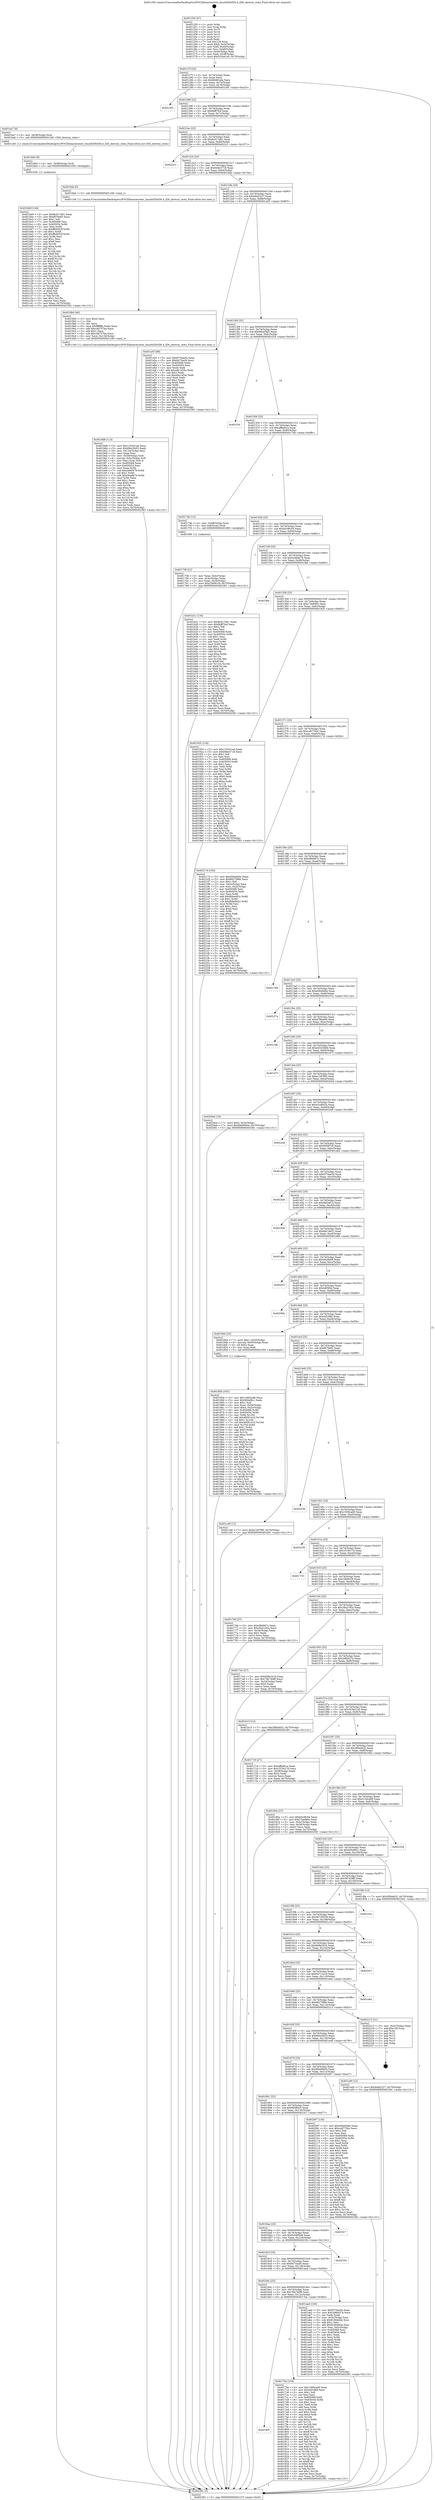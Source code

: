 digraph "0x401250" {
  label = "0x401250 (/mnt/c/Users/mathe/Desktop/tcc/POCII/binaries/extr_linuxfsf2fsf2fs.h_f2fs_destroy_stats_Final-ollvm.out::main(0))"
  labelloc = "t"
  node[shape=record]

  Entry [label="",width=0.3,height=0.3,shape=circle,fillcolor=black,style=filled]
  "0x40127f" [label="{
     0x40127f [23]\l
     | [instrs]\l
     &nbsp;&nbsp;0x40127f \<+3\>: mov -0x70(%rbp),%eax\l
     &nbsp;&nbsp;0x401282 \<+2\>: mov %eax,%ecx\l
     &nbsp;&nbsp;0x401284 \<+6\>: sub $0x86d81afa,%ecx\l
     &nbsp;&nbsp;0x40128a \<+3\>: mov %eax,-0x74(%rbp)\l
     &nbsp;&nbsp;0x40128d \<+3\>: mov %ecx,-0x78(%rbp)\l
     &nbsp;&nbsp;0x401290 \<+6\>: je 0000000000401c83 \<main+0xa33\>\l
  }"]
  "0x401c83" [label="{
     0x401c83\l
  }", style=dashed]
  "0x401296" [label="{
     0x401296 [22]\l
     | [instrs]\l
     &nbsp;&nbsp;0x401296 \<+5\>: jmp 000000000040129b \<main+0x4b\>\l
     &nbsp;&nbsp;0x40129b \<+3\>: mov -0x74(%rbp),%eax\l
     &nbsp;&nbsp;0x40129e \<+5\>: sub $0x8bff7fcd,%eax\l
     &nbsp;&nbsp;0x4012a3 \<+3\>: mov %eax,-0x7c(%rbp)\l
     &nbsp;&nbsp;0x4012a6 \<+6\>: je 0000000000401ba7 \<main+0x957\>\l
  }"]
  Exit [label="",width=0.3,height=0.3,shape=circle,fillcolor=black,style=filled,peripheries=2]
  "0x401ba7" [label="{
     0x401ba7 [9]\l
     | [instrs]\l
     &nbsp;&nbsp;0x401ba7 \<+4\>: mov -0x58(%rbp),%rdi\l
     &nbsp;&nbsp;0x401bab \<+5\>: call 0000000000401240 \<f2fs_destroy_stats\>\l
     | [calls]\l
     &nbsp;&nbsp;0x401240 \{1\} (/mnt/c/Users/mathe/Desktop/tcc/POCII/binaries/extr_linuxfsf2fsf2fs.h_f2fs_destroy_stats_Final-ollvm.out::f2fs_destroy_stats)\l
  }"]
  "0x4012ac" [label="{
     0x4012ac [22]\l
     | [instrs]\l
     &nbsp;&nbsp;0x4012ac \<+5\>: jmp 00000000004012b1 \<main+0x61\>\l
     &nbsp;&nbsp;0x4012b1 \<+3\>: mov -0x74(%rbp),%eax\l
     &nbsp;&nbsp;0x4012b4 \<+5\>: sub $0x8c617d61,%eax\l
     &nbsp;&nbsp;0x4012b9 \<+3\>: mov %eax,-0x80(%rbp)\l
     &nbsp;&nbsp;0x4012bc \<+6\>: je 00000000004022c1 \<main+0x1071\>\l
  }"]
  "0x401bb9" [label="{
     0x401bb9 [144]\l
     | [instrs]\l
     &nbsp;&nbsp;0x401bb9 \<+5\>: mov $0x8c617d61,%eax\l
     &nbsp;&nbsp;0x401bbe \<+5\>: mov $0xf879e85,%ecx\l
     &nbsp;&nbsp;0x401bc3 \<+2\>: mov $0x1,%dl\l
     &nbsp;&nbsp;0x401bc5 \<+7\>: mov 0x405068,%esi\l
     &nbsp;&nbsp;0x401bcc \<+8\>: mov 0x405054,%r8d\l
     &nbsp;&nbsp;0x401bd4 \<+3\>: mov %esi,%r9d\l
     &nbsp;&nbsp;0x401bd7 \<+7\>: sub $0xff64052f,%r9d\l
     &nbsp;&nbsp;0x401bde \<+4\>: sub $0x1,%r9d\l
     &nbsp;&nbsp;0x401be2 \<+7\>: add $0xff64052f,%r9d\l
     &nbsp;&nbsp;0x401be9 \<+4\>: imul %r9d,%esi\l
     &nbsp;&nbsp;0x401bed \<+3\>: and $0x1,%esi\l
     &nbsp;&nbsp;0x401bf0 \<+3\>: cmp $0x0,%esi\l
     &nbsp;&nbsp;0x401bf3 \<+4\>: sete %r10b\l
     &nbsp;&nbsp;0x401bf7 \<+4\>: cmp $0xa,%r8d\l
     &nbsp;&nbsp;0x401bfb \<+4\>: setl %r11b\l
     &nbsp;&nbsp;0x401bff \<+3\>: mov %r10b,%bl\l
     &nbsp;&nbsp;0x401c02 \<+3\>: xor $0xff,%bl\l
     &nbsp;&nbsp;0x401c05 \<+3\>: mov %r11b,%r14b\l
     &nbsp;&nbsp;0x401c08 \<+4\>: xor $0xff,%r14b\l
     &nbsp;&nbsp;0x401c0c \<+3\>: xor $0x0,%dl\l
     &nbsp;&nbsp;0x401c0f \<+3\>: mov %bl,%r15b\l
     &nbsp;&nbsp;0x401c12 \<+4\>: and $0x0,%r15b\l
     &nbsp;&nbsp;0x401c16 \<+3\>: and %dl,%r10b\l
     &nbsp;&nbsp;0x401c19 \<+3\>: mov %r14b,%r12b\l
     &nbsp;&nbsp;0x401c1c \<+4\>: and $0x0,%r12b\l
     &nbsp;&nbsp;0x401c20 \<+3\>: and %dl,%r11b\l
     &nbsp;&nbsp;0x401c23 \<+3\>: or %r10b,%r15b\l
     &nbsp;&nbsp;0x401c26 \<+3\>: or %r11b,%r12b\l
     &nbsp;&nbsp;0x401c29 \<+3\>: xor %r12b,%r15b\l
     &nbsp;&nbsp;0x401c2c \<+3\>: or %r14b,%bl\l
     &nbsp;&nbsp;0x401c2f \<+3\>: xor $0xff,%bl\l
     &nbsp;&nbsp;0x401c32 \<+3\>: or $0x0,%dl\l
     &nbsp;&nbsp;0x401c35 \<+2\>: and %dl,%bl\l
     &nbsp;&nbsp;0x401c37 \<+3\>: or %bl,%r15b\l
     &nbsp;&nbsp;0x401c3a \<+4\>: test $0x1,%r15b\l
     &nbsp;&nbsp;0x401c3e \<+3\>: cmovne %ecx,%eax\l
     &nbsp;&nbsp;0x401c41 \<+3\>: mov %eax,-0x70(%rbp)\l
     &nbsp;&nbsp;0x401c44 \<+5\>: jmp 0000000000402381 \<main+0x1131\>\l
  }"]
  "0x4022c1" [label="{
     0x4022c1\l
  }", style=dashed]
  "0x4012c2" [label="{
     0x4012c2 [25]\l
     | [instrs]\l
     &nbsp;&nbsp;0x4012c2 \<+5\>: jmp 00000000004012c7 \<main+0x77\>\l
     &nbsp;&nbsp;0x4012c7 \<+3\>: mov -0x74(%rbp),%eax\l
     &nbsp;&nbsp;0x4012ca \<+5\>: sub $0x946e3718,%eax\l
     &nbsp;&nbsp;0x4012cf \<+6\>: mov %eax,-0x84(%rbp)\l
     &nbsp;&nbsp;0x4012d5 \<+6\>: je 00000000004019ab \<main+0x75b\>\l
  }"]
  "0x401bb0" [label="{
     0x401bb0 [9]\l
     | [instrs]\l
     &nbsp;&nbsp;0x401bb0 \<+4\>: mov -0x58(%rbp),%rdi\l
     &nbsp;&nbsp;0x401bb4 \<+5\>: call 0000000000401030 \<free@plt\>\l
     | [calls]\l
     &nbsp;&nbsp;0x401030 \{1\} (unknown)\l
  }"]
  "0x4019ab" [label="{
     0x4019ab [5]\l
     | [instrs]\l
     &nbsp;&nbsp;0x4019ab \<+5\>: call 0000000000401160 \<next_i\>\l
     | [calls]\l
     &nbsp;&nbsp;0x401160 \{1\} (/mnt/c/Users/mathe/Desktop/tcc/POCII/binaries/extr_linuxfsf2fsf2fs.h_f2fs_destroy_stats_Final-ollvm.out::next_i)\l
  }"]
  "0x4012db" [label="{
     0x4012db [25]\l
     | [instrs]\l
     &nbsp;&nbsp;0x4012db \<+5\>: jmp 00000000004012e0 \<main+0x90\>\l
     &nbsp;&nbsp;0x4012e0 \<+3\>: mov -0x74(%rbp),%eax\l
     &nbsp;&nbsp;0x4012e3 \<+5\>: sub $0x94ef2227,%eax\l
     &nbsp;&nbsp;0x4012e8 \<+6\>: mov %eax,-0x88(%rbp)\l
     &nbsp;&nbsp;0x4012ee \<+6\>: je 0000000000401a55 \<main+0x805\>\l
  }"]
  "0x4019d8" [label="{
     0x4019d8 [113]\l
     | [instrs]\l
     &nbsp;&nbsp;0x4019d8 \<+5\>: mov $0x125431ad,%ecx\l
     &nbsp;&nbsp;0x4019dd \<+5\>: mov $0x684c5b53,%edx\l
     &nbsp;&nbsp;0x4019e2 \<+6\>: mov -0x134(%rbp),%esi\l
     &nbsp;&nbsp;0x4019e8 \<+3\>: imul %eax,%esi\l
     &nbsp;&nbsp;0x4019eb \<+4\>: mov -0x58(%rbp),%rdi\l
     &nbsp;&nbsp;0x4019ef \<+4\>: movslq -0x5c(%rbp),%r8\l
     &nbsp;&nbsp;0x4019f3 \<+4\>: mov %esi,(%rdi,%r8,4)\l
     &nbsp;&nbsp;0x4019f7 \<+7\>: mov 0x405068,%eax\l
     &nbsp;&nbsp;0x4019fe \<+7\>: mov 0x405054,%esi\l
     &nbsp;&nbsp;0x401a05 \<+3\>: mov %eax,%r9d\l
     &nbsp;&nbsp;0x401a08 \<+7\>: sub $0xcfee9479,%r9d\l
     &nbsp;&nbsp;0x401a0f \<+4\>: sub $0x1,%r9d\l
     &nbsp;&nbsp;0x401a13 \<+7\>: add $0xcfee9479,%r9d\l
     &nbsp;&nbsp;0x401a1a \<+4\>: imul %r9d,%eax\l
     &nbsp;&nbsp;0x401a1e \<+3\>: and $0x1,%eax\l
     &nbsp;&nbsp;0x401a21 \<+3\>: cmp $0x0,%eax\l
     &nbsp;&nbsp;0x401a24 \<+4\>: sete %r10b\l
     &nbsp;&nbsp;0x401a28 \<+3\>: cmp $0xa,%esi\l
     &nbsp;&nbsp;0x401a2b \<+4\>: setl %r11b\l
     &nbsp;&nbsp;0x401a2f \<+3\>: mov %r10b,%bl\l
     &nbsp;&nbsp;0x401a32 \<+3\>: and %r11b,%bl\l
     &nbsp;&nbsp;0x401a35 \<+3\>: xor %r11b,%r10b\l
     &nbsp;&nbsp;0x401a38 \<+3\>: or %r10b,%bl\l
     &nbsp;&nbsp;0x401a3b \<+3\>: test $0x1,%bl\l
     &nbsp;&nbsp;0x401a3e \<+3\>: cmovne %edx,%ecx\l
     &nbsp;&nbsp;0x401a41 \<+3\>: mov %ecx,-0x70(%rbp)\l
     &nbsp;&nbsp;0x401a44 \<+5\>: jmp 0000000000402381 \<main+0x1131\>\l
  }"]
  "0x401a55" [label="{
     0x401a55 [88]\l
     | [instrs]\l
     &nbsp;&nbsp;0x401a55 \<+5\>: mov $0xf370aa54,%eax\l
     &nbsp;&nbsp;0x401a5a \<+5\>: mov $0x6e75acf4,%ecx\l
     &nbsp;&nbsp;0x401a5f \<+7\>: mov 0x405068,%edx\l
     &nbsp;&nbsp;0x401a66 \<+7\>: mov 0x405054,%esi\l
     &nbsp;&nbsp;0x401a6d \<+2\>: mov %edx,%edi\l
     &nbsp;&nbsp;0x401a6f \<+6\>: add $0xa6e1454c,%edi\l
     &nbsp;&nbsp;0x401a75 \<+3\>: sub $0x1,%edi\l
     &nbsp;&nbsp;0x401a78 \<+6\>: sub $0xa6e1454c,%edi\l
     &nbsp;&nbsp;0x401a7e \<+3\>: imul %edi,%edx\l
     &nbsp;&nbsp;0x401a81 \<+3\>: and $0x1,%edx\l
     &nbsp;&nbsp;0x401a84 \<+3\>: cmp $0x0,%edx\l
     &nbsp;&nbsp;0x401a87 \<+4\>: sete %r8b\l
     &nbsp;&nbsp;0x401a8b \<+3\>: cmp $0xa,%esi\l
     &nbsp;&nbsp;0x401a8e \<+4\>: setl %r9b\l
     &nbsp;&nbsp;0x401a92 \<+3\>: mov %r8b,%r10b\l
     &nbsp;&nbsp;0x401a95 \<+3\>: and %r9b,%r10b\l
     &nbsp;&nbsp;0x401a98 \<+3\>: xor %r9b,%r8b\l
     &nbsp;&nbsp;0x401a9b \<+3\>: or %r8b,%r10b\l
     &nbsp;&nbsp;0x401a9e \<+4\>: test $0x1,%r10b\l
     &nbsp;&nbsp;0x401aa2 \<+3\>: cmovne %ecx,%eax\l
     &nbsp;&nbsp;0x401aa5 \<+3\>: mov %eax,-0x70(%rbp)\l
     &nbsp;&nbsp;0x401aa8 \<+5\>: jmp 0000000000402381 \<main+0x1131\>\l
  }"]
  "0x4012f4" [label="{
     0x4012f4 [25]\l
     | [instrs]\l
     &nbsp;&nbsp;0x4012f4 \<+5\>: jmp 00000000004012f9 \<main+0xa9\>\l
     &nbsp;&nbsp;0x4012f9 \<+3\>: mov -0x74(%rbp),%eax\l
     &nbsp;&nbsp;0x4012fc \<+5\>: sub $0x99ad7bf3,%eax\l
     &nbsp;&nbsp;0x401301 \<+6\>: mov %eax,-0x8c(%rbp)\l
     &nbsp;&nbsp;0x401307 \<+6\>: je 0000000000401f16 \<main+0xcc6\>\l
  }"]
  "0x4019b0" [label="{
     0x4019b0 [40]\l
     | [instrs]\l
     &nbsp;&nbsp;0x4019b0 \<+5\>: mov $0x2,%ecx\l
     &nbsp;&nbsp;0x4019b5 \<+1\>: cltd\l
     &nbsp;&nbsp;0x4019b6 \<+2\>: idiv %ecx\l
     &nbsp;&nbsp;0x4019b8 \<+6\>: imul $0xfffffffe,%edx,%ecx\l
     &nbsp;&nbsp;0x4019be \<+6\>: add $0xcdd757ba,%ecx\l
     &nbsp;&nbsp;0x4019c4 \<+3\>: add $0x1,%ecx\l
     &nbsp;&nbsp;0x4019c7 \<+6\>: sub $0xcdd757ba,%ecx\l
     &nbsp;&nbsp;0x4019cd \<+6\>: mov %ecx,-0x134(%rbp)\l
     &nbsp;&nbsp;0x4019d3 \<+5\>: call 0000000000401160 \<next_i\>\l
     | [calls]\l
     &nbsp;&nbsp;0x401160 \{1\} (/mnt/c/Users/mathe/Desktop/tcc/POCII/binaries/extr_linuxfsf2fsf2fs.h_f2fs_destroy_stats_Final-ollvm.out::next_i)\l
  }"]
  "0x401f16" [label="{
     0x401f16\l
  }", style=dashed]
  "0x40130d" [label="{
     0x40130d [25]\l
     | [instrs]\l
     &nbsp;&nbsp;0x40130d \<+5\>: jmp 0000000000401312 \<main+0xc2\>\l
     &nbsp;&nbsp;0x401312 \<+3\>: mov -0x74(%rbp),%eax\l
     &nbsp;&nbsp;0x401315 \<+5\>: sub $0xaffb061a,%eax\l
     &nbsp;&nbsp;0x40131a \<+6\>: mov %eax,-0x90(%rbp)\l
     &nbsp;&nbsp;0x401320 \<+6\>: je 000000000040174b \<main+0x4fb\>\l
  }"]
  "0x40185b" [label="{
     0x40185b [163]\l
     | [instrs]\l
     &nbsp;&nbsp;0x40185b \<+5\>: mov $0x1569cad0,%ecx\l
     &nbsp;&nbsp;0x401860 \<+5\>: mov $0x560af9c1,%edx\l
     &nbsp;&nbsp;0x401865 \<+3\>: mov $0x1,%sil\l
     &nbsp;&nbsp;0x401868 \<+4\>: mov %rax,-0x58(%rbp)\l
     &nbsp;&nbsp;0x40186c \<+7\>: movl $0x0,-0x5c(%rbp)\l
     &nbsp;&nbsp;0x401873 \<+8\>: mov 0x405068,%r8d\l
     &nbsp;&nbsp;0x40187b \<+8\>: mov 0x405054,%r9d\l
     &nbsp;&nbsp;0x401883 \<+3\>: mov %r8d,%r10d\l
     &nbsp;&nbsp;0x401886 \<+7\>: add $0x48581d10,%r10d\l
     &nbsp;&nbsp;0x40188d \<+4\>: sub $0x1,%r10d\l
     &nbsp;&nbsp;0x401891 \<+7\>: sub $0x48581d10,%r10d\l
     &nbsp;&nbsp;0x401898 \<+4\>: imul %r10d,%r8d\l
     &nbsp;&nbsp;0x40189c \<+4\>: and $0x1,%r8d\l
     &nbsp;&nbsp;0x4018a0 \<+4\>: cmp $0x0,%r8d\l
     &nbsp;&nbsp;0x4018a4 \<+4\>: sete %r11b\l
     &nbsp;&nbsp;0x4018a8 \<+4\>: cmp $0xa,%r9d\l
     &nbsp;&nbsp;0x4018ac \<+3\>: setl %bl\l
     &nbsp;&nbsp;0x4018af \<+3\>: mov %r11b,%r14b\l
     &nbsp;&nbsp;0x4018b2 \<+4\>: xor $0xff,%r14b\l
     &nbsp;&nbsp;0x4018b6 \<+3\>: mov %bl,%r15b\l
     &nbsp;&nbsp;0x4018b9 \<+4\>: xor $0xff,%r15b\l
     &nbsp;&nbsp;0x4018bd \<+4\>: xor $0x1,%sil\l
     &nbsp;&nbsp;0x4018c1 \<+3\>: mov %r14b,%r12b\l
     &nbsp;&nbsp;0x4018c4 \<+4\>: and $0xff,%r12b\l
     &nbsp;&nbsp;0x4018c8 \<+3\>: and %sil,%r11b\l
     &nbsp;&nbsp;0x4018cb \<+3\>: mov %r15b,%r13b\l
     &nbsp;&nbsp;0x4018ce \<+4\>: and $0xff,%r13b\l
     &nbsp;&nbsp;0x4018d2 \<+3\>: and %sil,%bl\l
     &nbsp;&nbsp;0x4018d5 \<+3\>: or %r11b,%r12b\l
     &nbsp;&nbsp;0x4018d8 \<+3\>: or %bl,%r13b\l
     &nbsp;&nbsp;0x4018db \<+3\>: xor %r13b,%r12b\l
     &nbsp;&nbsp;0x4018de \<+3\>: or %r15b,%r14b\l
     &nbsp;&nbsp;0x4018e1 \<+4\>: xor $0xff,%r14b\l
     &nbsp;&nbsp;0x4018e5 \<+4\>: or $0x1,%sil\l
     &nbsp;&nbsp;0x4018e9 \<+3\>: and %sil,%r14b\l
     &nbsp;&nbsp;0x4018ec \<+3\>: or %r14b,%r12b\l
     &nbsp;&nbsp;0x4018ef \<+4\>: test $0x1,%r12b\l
     &nbsp;&nbsp;0x4018f3 \<+3\>: cmovne %edx,%ecx\l
     &nbsp;&nbsp;0x4018f6 \<+3\>: mov %ecx,-0x70(%rbp)\l
     &nbsp;&nbsp;0x4018f9 \<+5\>: jmp 0000000000402381 \<main+0x1131\>\l
  }"]
  "0x40174b" [label="{
     0x40174b [13]\l
     | [instrs]\l
     &nbsp;&nbsp;0x40174b \<+4\>: mov -0x48(%rbp),%rax\l
     &nbsp;&nbsp;0x40174f \<+4\>: mov 0x8(%rax),%rdi\l
     &nbsp;&nbsp;0x401753 \<+5\>: call 0000000000401060 \<atoi@plt\>\l
     | [calls]\l
     &nbsp;&nbsp;0x401060 \{1\} (unknown)\l
  }"]
  "0x401326" [label="{
     0x401326 [25]\l
     | [instrs]\l
     &nbsp;&nbsp;0x401326 \<+5\>: jmp 000000000040132b \<main+0xdb\>\l
     &nbsp;&nbsp;0x40132b \<+3\>: mov -0x74(%rbp),%eax\l
     &nbsp;&nbsp;0x40132e \<+5\>: sub $0xb5c9fc04,%eax\l
     &nbsp;&nbsp;0x401333 \<+6\>: mov %eax,-0x94(%rbp)\l
     &nbsp;&nbsp;0x401339 \<+6\>: je 0000000000401b21 \<main+0x8d1\>\l
  }"]
  "0x4016f5" [label="{
     0x4016f5\l
  }", style=dashed]
  "0x401b21" [label="{
     0x401b21 [134]\l
     | [instrs]\l
     &nbsp;&nbsp;0x401b21 \<+5\>: mov $0x8c617d61,%eax\l
     &nbsp;&nbsp;0x401b26 \<+5\>: mov $0x8bff7fcd,%ecx\l
     &nbsp;&nbsp;0x401b2b \<+2\>: mov $0x1,%dl\l
     &nbsp;&nbsp;0x401b2d \<+2\>: xor %esi,%esi\l
     &nbsp;&nbsp;0x401b2f \<+7\>: mov 0x405068,%edi\l
     &nbsp;&nbsp;0x401b36 \<+8\>: mov 0x405054,%r8d\l
     &nbsp;&nbsp;0x401b3e \<+3\>: sub $0x1,%esi\l
     &nbsp;&nbsp;0x401b41 \<+3\>: mov %edi,%r9d\l
     &nbsp;&nbsp;0x401b44 \<+3\>: add %esi,%r9d\l
     &nbsp;&nbsp;0x401b47 \<+4\>: imul %r9d,%edi\l
     &nbsp;&nbsp;0x401b4b \<+3\>: and $0x1,%edi\l
     &nbsp;&nbsp;0x401b4e \<+3\>: cmp $0x0,%edi\l
     &nbsp;&nbsp;0x401b51 \<+4\>: sete %r10b\l
     &nbsp;&nbsp;0x401b55 \<+4\>: cmp $0xa,%r8d\l
     &nbsp;&nbsp;0x401b59 \<+4\>: setl %r11b\l
     &nbsp;&nbsp;0x401b5d \<+3\>: mov %r10b,%bl\l
     &nbsp;&nbsp;0x401b60 \<+3\>: xor $0xff,%bl\l
     &nbsp;&nbsp;0x401b63 \<+3\>: mov %r11b,%r14b\l
     &nbsp;&nbsp;0x401b66 \<+4\>: xor $0xff,%r14b\l
     &nbsp;&nbsp;0x401b6a \<+3\>: xor $0x0,%dl\l
     &nbsp;&nbsp;0x401b6d \<+3\>: mov %bl,%r15b\l
     &nbsp;&nbsp;0x401b70 \<+4\>: and $0x0,%r15b\l
     &nbsp;&nbsp;0x401b74 \<+3\>: and %dl,%r10b\l
     &nbsp;&nbsp;0x401b77 \<+3\>: mov %r14b,%r12b\l
     &nbsp;&nbsp;0x401b7a \<+4\>: and $0x0,%r12b\l
     &nbsp;&nbsp;0x401b7e \<+3\>: and %dl,%r11b\l
     &nbsp;&nbsp;0x401b81 \<+3\>: or %r10b,%r15b\l
     &nbsp;&nbsp;0x401b84 \<+3\>: or %r11b,%r12b\l
     &nbsp;&nbsp;0x401b87 \<+3\>: xor %r12b,%r15b\l
     &nbsp;&nbsp;0x401b8a \<+3\>: or %r14b,%bl\l
     &nbsp;&nbsp;0x401b8d \<+3\>: xor $0xff,%bl\l
     &nbsp;&nbsp;0x401b90 \<+3\>: or $0x0,%dl\l
     &nbsp;&nbsp;0x401b93 \<+2\>: and %dl,%bl\l
     &nbsp;&nbsp;0x401b95 \<+3\>: or %bl,%r15b\l
     &nbsp;&nbsp;0x401b98 \<+4\>: test $0x1,%r15b\l
     &nbsp;&nbsp;0x401b9c \<+3\>: cmovne %ecx,%eax\l
     &nbsp;&nbsp;0x401b9f \<+3\>: mov %eax,-0x70(%rbp)\l
     &nbsp;&nbsp;0x401ba2 \<+5\>: jmp 0000000000402381 \<main+0x1131\>\l
  }"]
  "0x40133f" [label="{
     0x40133f [25]\l
     | [instrs]\l
     &nbsp;&nbsp;0x40133f \<+5\>: jmp 0000000000401344 \<main+0xf4\>\l
     &nbsp;&nbsp;0x401344 \<+3\>: mov -0x74(%rbp),%eax\l
     &nbsp;&nbsp;0x401347 \<+5\>: sub $0xbc48de79,%eax\l
     &nbsp;&nbsp;0x40134c \<+6\>: mov %eax,-0x98(%rbp)\l
     &nbsp;&nbsp;0x401352 \<+6\>: je 0000000000401fbb \<main+0xd6b\>\l
  }"]
  "0x4017be" [label="{
     0x4017be [134]\l
     | [instrs]\l
     &nbsp;&nbsp;0x4017be \<+5\>: mov $0x1569cad0,%eax\l
     &nbsp;&nbsp;0x4017c3 \<+5\>: mov $0xcbf188d,%ecx\l
     &nbsp;&nbsp;0x4017c8 \<+2\>: mov $0x1,%dl\l
     &nbsp;&nbsp;0x4017ca \<+2\>: xor %esi,%esi\l
     &nbsp;&nbsp;0x4017cc \<+7\>: mov 0x405068,%edi\l
     &nbsp;&nbsp;0x4017d3 \<+8\>: mov 0x405054,%r8d\l
     &nbsp;&nbsp;0x4017db \<+3\>: sub $0x1,%esi\l
     &nbsp;&nbsp;0x4017de \<+3\>: mov %edi,%r9d\l
     &nbsp;&nbsp;0x4017e1 \<+3\>: add %esi,%r9d\l
     &nbsp;&nbsp;0x4017e4 \<+4\>: imul %r9d,%edi\l
     &nbsp;&nbsp;0x4017e8 \<+3\>: and $0x1,%edi\l
     &nbsp;&nbsp;0x4017eb \<+3\>: cmp $0x0,%edi\l
     &nbsp;&nbsp;0x4017ee \<+4\>: sete %r10b\l
     &nbsp;&nbsp;0x4017f2 \<+4\>: cmp $0xa,%r8d\l
     &nbsp;&nbsp;0x4017f6 \<+4\>: setl %r11b\l
     &nbsp;&nbsp;0x4017fa \<+3\>: mov %r10b,%bl\l
     &nbsp;&nbsp;0x4017fd \<+3\>: xor $0xff,%bl\l
     &nbsp;&nbsp;0x401800 \<+3\>: mov %r11b,%r14b\l
     &nbsp;&nbsp;0x401803 \<+4\>: xor $0xff,%r14b\l
     &nbsp;&nbsp;0x401807 \<+3\>: xor $0x0,%dl\l
     &nbsp;&nbsp;0x40180a \<+3\>: mov %bl,%r15b\l
     &nbsp;&nbsp;0x40180d \<+4\>: and $0x0,%r15b\l
     &nbsp;&nbsp;0x401811 \<+3\>: and %dl,%r10b\l
     &nbsp;&nbsp;0x401814 \<+3\>: mov %r14b,%r12b\l
     &nbsp;&nbsp;0x401817 \<+4\>: and $0x0,%r12b\l
     &nbsp;&nbsp;0x40181b \<+3\>: and %dl,%r11b\l
     &nbsp;&nbsp;0x40181e \<+3\>: or %r10b,%r15b\l
     &nbsp;&nbsp;0x401821 \<+3\>: or %r11b,%r12b\l
     &nbsp;&nbsp;0x401824 \<+3\>: xor %r12b,%r15b\l
     &nbsp;&nbsp;0x401827 \<+3\>: or %r14b,%bl\l
     &nbsp;&nbsp;0x40182a \<+3\>: xor $0xff,%bl\l
     &nbsp;&nbsp;0x40182d \<+3\>: or $0x0,%dl\l
     &nbsp;&nbsp;0x401830 \<+2\>: and %dl,%bl\l
     &nbsp;&nbsp;0x401832 \<+3\>: or %bl,%r15b\l
     &nbsp;&nbsp;0x401835 \<+4\>: test $0x1,%r15b\l
     &nbsp;&nbsp;0x401839 \<+3\>: cmovne %ecx,%eax\l
     &nbsp;&nbsp;0x40183c \<+3\>: mov %eax,-0x70(%rbp)\l
     &nbsp;&nbsp;0x40183f \<+5\>: jmp 0000000000402381 \<main+0x1131\>\l
  }"]
  "0x401fbb" [label="{
     0x401fbb\l
  }", style=dashed]
  "0x401358" [label="{
     0x401358 [25]\l
     | [instrs]\l
     &nbsp;&nbsp;0x401358 \<+5\>: jmp 000000000040135d \<main+0x10d\>\l
     &nbsp;&nbsp;0x40135d \<+3\>: mov -0x74(%rbp),%eax\l
     &nbsp;&nbsp;0x401360 \<+5\>: sub $0xc7ee680c,%eax\l
     &nbsp;&nbsp;0x401365 \<+6\>: mov %eax,-0x9c(%rbp)\l
     &nbsp;&nbsp;0x40136b \<+6\>: je 0000000000401925 \<main+0x6d5\>\l
  }"]
  "0x4016dc" [label="{
     0x4016dc [25]\l
     | [instrs]\l
     &nbsp;&nbsp;0x4016dc \<+5\>: jmp 00000000004016e1 \<main+0x491\>\l
     &nbsp;&nbsp;0x4016e1 \<+3\>: mov -0x74(%rbp),%eax\l
     &nbsp;&nbsp;0x4016e4 \<+5\>: sub $0x78b740f8,%eax\l
     &nbsp;&nbsp;0x4016e9 \<+6\>: mov %eax,-0x12c(%rbp)\l
     &nbsp;&nbsp;0x4016ef \<+6\>: je 00000000004017be \<main+0x56e\>\l
  }"]
  "0x401925" [label="{
     0x401925 [134]\l
     | [instrs]\l
     &nbsp;&nbsp;0x401925 \<+5\>: mov $0x125431ad,%eax\l
     &nbsp;&nbsp;0x40192a \<+5\>: mov $0x946e3718,%ecx\l
     &nbsp;&nbsp;0x40192f \<+2\>: mov $0x1,%dl\l
     &nbsp;&nbsp;0x401931 \<+2\>: xor %esi,%esi\l
     &nbsp;&nbsp;0x401933 \<+7\>: mov 0x405068,%edi\l
     &nbsp;&nbsp;0x40193a \<+8\>: mov 0x405054,%r8d\l
     &nbsp;&nbsp;0x401942 \<+3\>: sub $0x1,%esi\l
     &nbsp;&nbsp;0x401945 \<+3\>: mov %edi,%r9d\l
     &nbsp;&nbsp;0x401948 \<+3\>: add %esi,%r9d\l
     &nbsp;&nbsp;0x40194b \<+4\>: imul %r9d,%edi\l
     &nbsp;&nbsp;0x40194f \<+3\>: and $0x1,%edi\l
     &nbsp;&nbsp;0x401952 \<+3\>: cmp $0x0,%edi\l
     &nbsp;&nbsp;0x401955 \<+4\>: sete %r10b\l
     &nbsp;&nbsp;0x401959 \<+4\>: cmp $0xa,%r8d\l
     &nbsp;&nbsp;0x40195d \<+4\>: setl %r11b\l
     &nbsp;&nbsp;0x401961 \<+3\>: mov %r10b,%bl\l
     &nbsp;&nbsp;0x401964 \<+3\>: xor $0xff,%bl\l
     &nbsp;&nbsp;0x401967 \<+3\>: mov %r11b,%r14b\l
     &nbsp;&nbsp;0x40196a \<+4\>: xor $0xff,%r14b\l
     &nbsp;&nbsp;0x40196e \<+3\>: xor $0x0,%dl\l
     &nbsp;&nbsp;0x401971 \<+3\>: mov %bl,%r15b\l
     &nbsp;&nbsp;0x401974 \<+4\>: and $0x0,%r15b\l
     &nbsp;&nbsp;0x401978 \<+3\>: and %dl,%r10b\l
     &nbsp;&nbsp;0x40197b \<+3\>: mov %r14b,%r12b\l
     &nbsp;&nbsp;0x40197e \<+4\>: and $0x0,%r12b\l
     &nbsp;&nbsp;0x401982 \<+3\>: and %dl,%r11b\l
     &nbsp;&nbsp;0x401985 \<+3\>: or %r10b,%r15b\l
     &nbsp;&nbsp;0x401988 \<+3\>: or %r11b,%r12b\l
     &nbsp;&nbsp;0x40198b \<+3\>: xor %r12b,%r15b\l
     &nbsp;&nbsp;0x40198e \<+3\>: or %r14b,%bl\l
     &nbsp;&nbsp;0x401991 \<+3\>: xor $0xff,%bl\l
     &nbsp;&nbsp;0x401994 \<+3\>: or $0x0,%dl\l
     &nbsp;&nbsp;0x401997 \<+2\>: and %dl,%bl\l
     &nbsp;&nbsp;0x401999 \<+3\>: or %bl,%r15b\l
     &nbsp;&nbsp;0x40199c \<+4\>: test $0x1,%r15b\l
     &nbsp;&nbsp;0x4019a0 \<+3\>: cmovne %ecx,%eax\l
     &nbsp;&nbsp;0x4019a3 \<+3\>: mov %eax,-0x70(%rbp)\l
     &nbsp;&nbsp;0x4019a6 \<+5\>: jmp 0000000000402381 \<main+0x1131\>\l
  }"]
  "0x401371" [label="{
     0x401371 [25]\l
     | [instrs]\l
     &nbsp;&nbsp;0x401371 \<+5\>: jmp 0000000000401376 \<main+0x126\>\l
     &nbsp;&nbsp;0x401376 \<+3\>: mov -0x74(%rbp),%eax\l
     &nbsp;&nbsp;0x401379 \<+5\>: sub $0xca87756c,%eax\l
     &nbsp;&nbsp;0x40137e \<+6\>: mov %eax,-0xa0(%rbp)\l
     &nbsp;&nbsp;0x401384 \<+6\>: je 000000000040217d \<main+0xf2d\>\l
  }"]
  "0x401aad" [label="{
     0x401aad [104]\l
     | [instrs]\l
     &nbsp;&nbsp;0x401aad \<+5\>: mov $0xf370aa54,%eax\l
     &nbsp;&nbsp;0x401ab2 \<+5\>: mov $0x2e8bb37e,%ecx\l
     &nbsp;&nbsp;0x401ab7 \<+2\>: xor %edx,%edx\l
     &nbsp;&nbsp;0x401ab9 \<+3\>: mov -0x5c(%rbp),%esi\l
     &nbsp;&nbsp;0x401abc \<+6\>: sub $0x8180dd2e,%esi\l
     &nbsp;&nbsp;0x401ac2 \<+3\>: add $0x1,%esi\l
     &nbsp;&nbsp;0x401ac5 \<+6\>: add $0x8180dd2e,%esi\l
     &nbsp;&nbsp;0x401acb \<+3\>: mov %esi,-0x5c(%rbp)\l
     &nbsp;&nbsp;0x401ace \<+7\>: mov 0x405068,%esi\l
     &nbsp;&nbsp;0x401ad5 \<+7\>: mov 0x405054,%edi\l
     &nbsp;&nbsp;0x401adc \<+3\>: sub $0x1,%edx\l
     &nbsp;&nbsp;0x401adf \<+3\>: mov %esi,%r8d\l
     &nbsp;&nbsp;0x401ae2 \<+3\>: add %edx,%r8d\l
     &nbsp;&nbsp;0x401ae5 \<+4\>: imul %r8d,%esi\l
     &nbsp;&nbsp;0x401ae9 \<+3\>: and $0x1,%esi\l
     &nbsp;&nbsp;0x401aec \<+3\>: cmp $0x0,%esi\l
     &nbsp;&nbsp;0x401aef \<+4\>: sete %r9b\l
     &nbsp;&nbsp;0x401af3 \<+3\>: cmp $0xa,%edi\l
     &nbsp;&nbsp;0x401af6 \<+4\>: setl %r10b\l
     &nbsp;&nbsp;0x401afa \<+3\>: mov %r9b,%r11b\l
     &nbsp;&nbsp;0x401afd \<+3\>: and %r10b,%r11b\l
     &nbsp;&nbsp;0x401b00 \<+3\>: xor %r10b,%r9b\l
     &nbsp;&nbsp;0x401b03 \<+3\>: or %r9b,%r11b\l
     &nbsp;&nbsp;0x401b06 \<+4\>: test $0x1,%r11b\l
     &nbsp;&nbsp;0x401b0a \<+3\>: cmovne %ecx,%eax\l
     &nbsp;&nbsp;0x401b0d \<+3\>: mov %eax,-0x70(%rbp)\l
     &nbsp;&nbsp;0x401b10 \<+5\>: jmp 0000000000402381 \<main+0x1131\>\l
  }"]
  "0x40217d" [label="{
     0x40217d [150]\l
     | [instrs]\l
     &nbsp;&nbsp;0x40217d \<+5\>: mov $0xd56e946e,%eax\l
     &nbsp;&nbsp;0x402182 \<+5\>: mov $0x66279f9e,%ecx\l
     &nbsp;&nbsp;0x402187 \<+2\>: mov $0x1,%dl\l
     &nbsp;&nbsp;0x402189 \<+3\>: mov -0x3c(%rbp),%esi\l
     &nbsp;&nbsp;0x40218c \<+3\>: mov %esi,-0x2c(%rbp)\l
     &nbsp;&nbsp;0x40218f \<+7\>: mov 0x405068,%esi\l
     &nbsp;&nbsp;0x402196 \<+7\>: mov 0x405054,%edi\l
     &nbsp;&nbsp;0x40219d \<+3\>: mov %esi,%r8d\l
     &nbsp;&nbsp;0x4021a0 \<+7\>: add $0x8bbedd2c,%r8d\l
     &nbsp;&nbsp;0x4021a7 \<+4\>: sub $0x1,%r8d\l
     &nbsp;&nbsp;0x4021ab \<+7\>: sub $0x8bbedd2c,%r8d\l
     &nbsp;&nbsp;0x4021b2 \<+4\>: imul %r8d,%esi\l
     &nbsp;&nbsp;0x4021b6 \<+3\>: and $0x1,%esi\l
     &nbsp;&nbsp;0x4021b9 \<+3\>: cmp $0x0,%esi\l
     &nbsp;&nbsp;0x4021bc \<+4\>: sete %r9b\l
     &nbsp;&nbsp;0x4021c0 \<+3\>: cmp $0xa,%edi\l
     &nbsp;&nbsp;0x4021c3 \<+4\>: setl %r10b\l
     &nbsp;&nbsp;0x4021c7 \<+3\>: mov %r9b,%r11b\l
     &nbsp;&nbsp;0x4021ca \<+4\>: xor $0xff,%r11b\l
     &nbsp;&nbsp;0x4021ce \<+3\>: mov %r10b,%bl\l
     &nbsp;&nbsp;0x4021d1 \<+3\>: xor $0xff,%bl\l
     &nbsp;&nbsp;0x4021d4 \<+3\>: xor $0x0,%dl\l
     &nbsp;&nbsp;0x4021d7 \<+3\>: mov %r11b,%r14b\l
     &nbsp;&nbsp;0x4021da \<+4\>: and $0x0,%r14b\l
     &nbsp;&nbsp;0x4021de \<+3\>: and %dl,%r9b\l
     &nbsp;&nbsp;0x4021e1 \<+3\>: mov %bl,%r15b\l
     &nbsp;&nbsp;0x4021e4 \<+4\>: and $0x0,%r15b\l
     &nbsp;&nbsp;0x4021e8 \<+3\>: and %dl,%r10b\l
     &nbsp;&nbsp;0x4021eb \<+3\>: or %r9b,%r14b\l
     &nbsp;&nbsp;0x4021ee \<+3\>: or %r10b,%r15b\l
     &nbsp;&nbsp;0x4021f1 \<+3\>: xor %r15b,%r14b\l
     &nbsp;&nbsp;0x4021f4 \<+3\>: or %bl,%r11b\l
     &nbsp;&nbsp;0x4021f7 \<+4\>: xor $0xff,%r11b\l
     &nbsp;&nbsp;0x4021fb \<+3\>: or $0x0,%dl\l
     &nbsp;&nbsp;0x4021fe \<+3\>: and %dl,%r11b\l
     &nbsp;&nbsp;0x402201 \<+3\>: or %r11b,%r14b\l
     &nbsp;&nbsp;0x402204 \<+4\>: test $0x1,%r14b\l
     &nbsp;&nbsp;0x402208 \<+3\>: cmovne %ecx,%eax\l
     &nbsp;&nbsp;0x40220b \<+3\>: mov %eax,-0x70(%rbp)\l
     &nbsp;&nbsp;0x40220e \<+5\>: jmp 0000000000402381 \<main+0x1131\>\l
  }"]
  "0x40138a" [label="{
     0x40138a [25]\l
     | [instrs]\l
     &nbsp;&nbsp;0x40138a \<+5\>: jmp 000000000040138f \<main+0x13f\>\l
     &nbsp;&nbsp;0x40138f \<+3\>: mov -0x74(%rbp),%eax\l
     &nbsp;&nbsp;0x401392 \<+5\>: sub $0xcf66667c,%eax\l
     &nbsp;&nbsp;0x401397 \<+6\>: mov %eax,-0xa4(%rbp)\l
     &nbsp;&nbsp;0x40139d \<+6\>: je 0000000000401788 \<main+0x538\>\l
  }"]
  "0x4016c3" [label="{
     0x4016c3 [25]\l
     | [instrs]\l
     &nbsp;&nbsp;0x4016c3 \<+5\>: jmp 00000000004016c8 \<main+0x478\>\l
     &nbsp;&nbsp;0x4016c8 \<+3\>: mov -0x74(%rbp),%eax\l
     &nbsp;&nbsp;0x4016cb \<+5\>: sub $0x6e75acf4,%eax\l
     &nbsp;&nbsp;0x4016d0 \<+6\>: mov %eax,-0x128(%rbp)\l
     &nbsp;&nbsp;0x4016d6 \<+6\>: je 0000000000401aad \<main+0x85d\>\l
  }"]
  "0x401788" [label="{
     0x401788\l
  }", style=dashed]
  "0x4013a3" [label="{
     0x4013a3 [25]\l
     | [instrs]\l
     &nbsp;&nbsp;0x4013a3 \<+5\>: jmp 00000000004013a8 \<main+0x158\>\l
     &nbsp;&nbsp;0x4013a8 \<+3\>: mov -0x74(%rbp),%eax\l
     &nbsp;&nbsp;0x4013ab \<+5\>: sub $0xd56e946e,%eax\l
     &nbsp;&nbsp;0x4013b0 \<+6\>: mov %eax,-0xa8(%rbp)\l
     &nbsp;&nbsp;0x4013b6 \<+6\>: je 000000000040237a \<main+0x112a\>\l
  }"]
  "0x40235c" [label="{
     0x40235c\l
  }", style=dashed]
  "0x40237a" [label="{
     0x40237a\l
  }", style=dashed]
  "0x4013bc" [label="{
     0x4013bc [25]\l
     | [instrs]\l
     &nbsp;&nbsp;0x4013bc \<+5\>: jmp 00000000004013c1 \<main+0x171\>\l
     &nbsp;&nbsp;0x4013c1 \<+3\>: mov -0x74(%rbp),%eax\l
     &nbsp;&nbsp;0x4013c4 \<+5\>: sub $0xd7f8ae69,%eax\l
     &nbsp;&nbsp;0x4013c9 \<+6\>: mov %eax,-0xac(%rbp)\l
     &nbsp;&nbsp;0x4013cf \<+6\>: je 0000000000401cdb \<main+0xa8b\>\l
  }"]
  "0x4016aa" [label="{
     0x4016aa [25]\l
     | [instrs]\l
     &nbsp;&nbsp;0x4016aa \<+5\>: jmp 00000000004016af \<main+0x45f\>\l
     &nbsp;&nbsp;0x4016af \<+3\>: mov -0x74(%rbp),%eax\l
     &nbsp;&nbsp;0x4016b2 \<+5\>: sub $0x6c0885e0,%eax\l
     &nbsp;&nbsp;0x4016b7 \<+6\>: mov %eax,-0x124(%rbp)\l
     &nbsp;&nbsp;0x4016bd \<+6\>: je 000000000040235c \<main+0x110c\>\l
  }"]
  "0x401cdb" [label="{
     0x401cdb\l
  }", style=dashed]
  "0x4013d5" [label="{
     0x4013d5 [25]\l
     | [instrs]\l
     &nbsp;&nbsp;0x4013d5 \<+5\>: jmp 00000000004013da \<main+0x18a\>\l
     &nbsp;&nbsp;0x4013da \<+3\>: mov -0x74(%rbp),%eax\l
     &nbsp;&nbsp;0x4013dd \<+5\>: sub $0xdd323b8d,%eax\l
     &nbsp;&nbsp;0x4013e2 \<+6\>: mov %eax,-0xb0(%rbp)\l
     &nbsp;&nbsp;0x4013e8 \<+6\>: je 0000000000401d73 \<main+0xb23\>\l
  }"]
  "0x401fc7" [label="{
     0x401fc7\l
  }", style=dashed]
  "0x401d73" [label="{
     0x401d73\l
  }", style=dashed]
  "0x4013ee" [label="{
     0x4013ee [25]\l
     | [instrs]\l
     &nbsp;&nbsp;0x4013ee \<+5\>: jmp 00000000004013f3 \<main+0x1a3\>\l
     &nbsp;&nbsp;0x4013f3 \<+3\>: mov -0x74(%rbp),%eax\l
     &nbsp;&nbsp;0x4013f6 \<+5\>: sub $0xe1297f00,%eax\l
     &nbsp;&nbsp;0x4013fb \<+6\>: mov %eax,-0xb4(%rbp)\l
     &nbsp;&nbsp;0x401401 \<+6\>: je 00000000004020e4 \<main+0xe94\>\l
  }"]
  "0x401691" [label="{
     0x401691 [25]\l
     | [instrs]\l
     &nbsp;&nbsp;0x401691 \<+5\>: jmp 0000000000401696 \<main+0x446\>\l
     &nbsp;&nbsp;0x401696 \<+3\>: mov -0x74(%rbp),%eax\l
     &nbsp;&nbsp;0x401699 \<+5\>: sub $0x6b5ff2e5,%eax\l
     &nbsp;&nbsp;0x40169e \<+6\>: mov %eax,-0x120(%rbp)\l
     &nbsp;&nbsp;0x4016a4 \<+6\>: je 0000000000401fc7 \<main+0xd77\>\l
  }"]
  "0x4020e4" [label="{
     0x4020e4 [19]\l
     | [instrs]\l
     &nbsp;&nbsp;0x4020e4 \<+7\>: movl $0x0,-0x3c(%rbp)\l
     &nbsp;&nbsp;0x4020eb \<+7\>: movl $0x69a00b0d,-0x70(%rbp)\l
     &nbsp;&nbsp;0x4020f2 \<+5\>: jmp 0000000000402381 \<main+0x1131\>\l
  }"]
  "0x401407" [label="{
     0x401407 [25]\l
     | [instrs]\l
     &nbsp;&nbsp;0x401407 \<+5\>: jmp 000000000040140c \<main+0x1bc\>\l
     &nbsp;&nbsp;0x40140c \<+3\>: mov -0x74(%rbp),%eax\l
     &nbsp;&nbsp;0x40140f \<+5\>: sub $0xe3cd843a,%eax\l
     &nbsp;&nbsp;0x401414 \<+6\>: mov %eax,-0xb8(%rbp)\l
     &nbsp;&nbsp;0x40141a \<+6\>: je 00000000004022df \<main+0x108f\>\l
  }"]
  "0x4020f7" [label="{
     0x4020f7 [134]\l
     | [instrs]\l
     &nbsp;&nbsp;0x4020f7 \<+5\>: mov $0xd56e946e,%eax\l
     &nbsp;&nbsp;0x4020fc \<+5\>: mov $0xca87756c,%ecx\l
     &nbsp;&nbsp;0x402101 \<+2\>: mov $0x1,%dl\l
     &nbsp;&nbsp;0x402103 \<+2\>: xor %esi,%esi\l
     &nbsp;&nbsp;0x402105 \<+7\>: mov 0x405068,%edi\l
     &nbsp;&nbsp;0x40210c \<+8\>: mov 0x405054,%r8d\l
     &nbsp;&nbsp;0x402114 \<+3\>: sub $0x1,%esi\l
     &nbsp;&nbsp;0x402117 \<+3\>: mov %edi,%r9d\l
     &nbsp;&nbsp;0x40211a \<+3\>: add %esi,%r9d\l
     &nbsp;&nbsp;0x40211d \<+4\>: imul %r9d,%edi\l
     &nbsp;&nbsp;0x402121 \<+3\>: and $0x1,%edi\l
     &nbsp;&nbsp;0x402124 \<+3\>: cmp $0x0,%edi\l
     &nbsp;&nbsp;0x402127 \<+4\>: sete %r10b\l
     &nbsp;&nbsp;0x40212b \<+4\>: cmp $0xa,%r8d\l
     &nbsp;&nbsp;0x40212f \<+4\>: setl %r11b\l
     &nbsp;&nbsp;0x402133 \<+3\>: mov %r10b,%bl\l
     &nbsp;&nbsp;0x402136 \<+3\>: xor $0xff,%bl\l
     &nbsp;&nbsp;0x402139 \<+3\>: mov %r11b,%r14b\l
     &nbsp;&nbsp;0x40213c \<+4\>: xor $0xff,%r14b\l
     &nbsp;&nbsp;0x402140 \<+3\>: xor $0x0,%dl\l
     &nbsp;&nbsp;0x402143 \<+3\>: mov %bl,%r15b\l
     &nbsp;&nbsp;0x402146 \<+4\>: and $0x0,%r15b\l
     &nbsp;&nbsp;0x40214a \<+3\>: and %dl,%r10b\l
     &nbsp;&nbsp;0x40214d \<+3\>: mov %r14b,%r12b\l
     &nbsp;&nbsp;0x402150 \<+4\>: and $0x0,%r12b\l
     &nbsp;&nbsp;0x402154 \<+3\>: and %dl,%r11b\l
     &nbsp;&nbsp;0x402157 \<+3\>: or %r10b,%r15b\l
     &nbsp;&nbsp;0x40215a \<+3\>: or %r11b,%r12b\l
     &nbsp;&nbsp;0x40215d \<+3\>: xor %r12b,%r15b\l
     &nbsp;&nbsp;0x402160 \<+3\>: or %r14b,%bl\l
     &nbsp;&nbsp;0x402163 \<+3\>: xor $0xff,%bl\l
     &nbsp;&nbsp;0x402166 \<+3\>: or $0x0,%dl\l
     &nbsp;&nbsp;0x402169 \<+2\>: and %dl,%bl\l
     &nbsp;&nbsp;0x40216b \<+3\>: or %bl,%r15b\l
     &nbsp;&nbsp;0x40216e \<+4\>: test $0x1,%r15b\l
     &nbsp;&nbsp;0x402172 \<+3\>: cmovne %ecx,%eax\l
     &nbsp;&nbsp;0x402175 \<+3\>: mov %eax,-0x70(%rbp)\l
     &nbsp;&nbsp;0x402178 \<+5\>: jmp 0000000000402381 \<main+0x1131\>\l
  }"]
  "0x4022df" [label="{
     0x4022df\l
  }", style=dashed]
  "0x401420" [label="{
     0x401420 [25]\l
     | [instrs]\l
     &nbsp;&nbsp;0x401420 \<+5\>: jmp 0000000000401425 \<main+0x1d5\>\l
     &nbsp;&nbsp;0x401425 \<+3\>: mov -0x74(%rbp),%eax\l
     &nbsp;&nbsp;0x401428 \<+5\>: sub $0xf050f7c6,%eax\l
     &nbsp;&nbsp;0x40142d \<+6\>: mov %eax,-0xbc(%rbp)\l
     &nbsp;&nbsp;0x401433 \<+6\>: je 0000000000401eb2 \<main+0xc62\>\l
  }"]
  "0x401678" [label="{
     0x401678 [25]\l
     | [instrs]\l
     &nbsp;&nbsp;0x401678 \<+5\>: jmp 000000000040167d \<main+0x42d\>\l
     &nbsp;&nbsp;0x40167d \<+3\>: mov -0x74(%rbp),%eax\l
     &nbsp;&nbsp;0x401680 \<+5\>: sub $0x69a00b0d,%eax\l
     &nbsp;&nbsp;0x401685 \<+6\>: mov %eax,-0x11c(%rbp)\l
     &nbsp;&nbsp;0x40168b \<+6\>: je 00000000004020f7 \<main+0xea7\>\l
  }"]
  "0x401eb2" [label="{
     0x401eb2\l
  }", style=dashed]
  "0x401439" [label="{
     0x401439 [25]\l
     | [instrs]\l
     &nbsp;&nbsp;0x401439 \<+5\>: jmp 000000000040143e \<main+0x1ee\>\l
     &nbsp;&nbsp;0x40143e \<+3\>: mov -0x74(%rbp),%eax\l
     &nbsp;&nbsp;0x401441 \<+5\>: sub $0xf370aa54,%eax\l
     &nbsp;&nbsp;0x401446 \<+6\>: mov %eax,-0xc0(%rbp)\l
     &nbsp;&nbsp;0x40144c \<+6\>: je 00000000004022a8 \<main+0x1058\>\l
  }"]
  "0x401a49" [label="{
     0x401a49 [12]\l
     | [instrs]\l
     &nbsp;&nbsp;0x401a49 \<+7\>: movl $0x94ef2227,-0x70(%rbp)\l
     &nbsp;&nbsp;0x401a50 \<+5\>: jmp 0000000000402381 \<main+0x1131\>\l
  }"]
  "0x4022a8" [label="{
     0x4022a8\l
  }", style=dashed]
  "0x401452" [label="{
     0x401452 [25]\l
     | [instrs]\l
     &nbsp;&nbsp;0x401452 \<+5\>: jmp 0000000000401457 \<main+0x207\>\l
     &nbsp;&nbsp;0x401457 \<+3\>: mov -0x74(%rbp),%eax\l
     &nbsp;&nbsp;0x40145a \<+5\>: sub $0xfa83af15,%eax\l
     &nbsp;&nbsp;0x40145f \<+6\>: mov %eax,-0xc4(%rbp)\l
     &nbsp;&nbsp;0x401465 \<+6\>: je 00000000004022eb \<main+0x109b\>\l
  }"]
  "0x40165f" [label="{
     0x40165f [25]\l
     | [instrs]\l
     &nbsp;&nbsp;0x40165f \<+5\>: jmp 0000000000401664 \<main+0x414\>\l
     &nbsp;&nbsp;0x401664 \<+3\>: mov -0x74(%rbp),%eax\l
     &nbsp;&nbsp;0x401667 \<+5\>: sub $0x684c5b53,%eax\l
     &nbsp;&nbsp;0x40166c \<+6\>: mov %eax,-0x118(%rbp)\l
     &nbsp;&nbsp;0x401672 \<+6\>: je 0000000000401a49 \<main+0x7f9\>\l
  }"]
  "0x4022eb" [label="{
     0x4022eb\l
  }", style=dashed]
  "0x40146b" [label="{
     0x40146b [25]\l
     | [instrs]\l
     &nbsp;&nbsp;0x40146b \<+5\>: jmp 0000000000401470 \<main+0x220\>\l
     &nbsp;&nbsp;0x401470 \<+3\>: mov -0x74(%rbp),%eax\l
     &nbsp;&nbsp;0x401473 \<+5\>: sub $0xfde7de51,%eax\l
     &nbsp;&nbsp;0x401478 \<+6\>: mov %eax,-0xc8(%rbp)\l
     &nbsp;&nbsp;0x40147e \<+6\>: je 0000000000401d8e \<main+0xb3e\>\l
  }"]
  "0x402213" [label="{
     0x402213 [21]\l
     | [instrs]\l
     &nbsp;&nbsp;0x402213 \<+3\>: mov -0x2c(%rbp),%eax\l
     &nbsp;&nbsp;0x402216 \<+7\>: add $0x128,%rsp\l
     &nbsp;&nbsp;0x40221d \<+1\>: pop %rbx\l
     &nbsp;&nbsp;0x40221e \<+2\>: pop %r12\l
     &nbsp;&nbsp;0x402220 \<+2\>: pop %r13\l
     &nbsp;&nbsp;0x402222 \<+2\>: pop %r14\l
     &nbsp;&nbsp;0x402224 \<+2\>: pop %r15\l
     &nbsp;&nbsp;0x402226 \<+1\>: pop %rbp\l
     &nbsp;&nbsp;0x402227 \<+1\>: ret\l
  }"]
  "0x401d8e" [label="{
     0x401d8e\l
  }", style=dashed]
  "0x401484" [label="{
     0x401484 [25]\l
     | [instrs]\l
     &nbsp;&nbsp;0x401484 \<+5\>: jmp 0000000000401489 \<main+0x239\>\l
     &nbsp;&nbsp;0x401489 \<+3\>: mov -0x74(%rbp),%eax\l
     &nbsp;&nbsp;0x40148c \<+5\>: sub $0x4628a98,%eax\l
     &nbsp;&nbsp;0x401491 \<+6\>: mov %eax,-0xcc(%rbp)\l
     &nbsp;&nbsp;0x401497 \<+6\>: je 000000000040201f \<main+0xdcf\>\l
  }"]
  "0x401646" [label="{
     0x401646 [25]\l
     | [instrs]\l
     &nbsp;&nbsp;0x401646 \<+5\>: jmp 000000000040164b \<main+0x3fb\>\l
     &nbsp;&nbsp;0x40164b \<+3\>: mov -0x74(%rbp),%eax\l
     &nbsp;&nbsp;0x40164e \<+5\>: sub $0x66279f9e,%eax\l
     &nbsp;&nbsp;0x401653 \<+6\>: mov %eax,-0x114(%rbp)\l
     &nbsp;&nbsp;0x401659 \<+6\>: je 0000000000402213 \<main+0xfc3\>\l
  }"]
  "0x40201f" [label="{
     0x40201f\l
  }", style=dashed]
  "0x40149d" [label="{
     0x40149d [25]\l
     | [instrs]\l
     &nbsp;&nbsp;0x40149d \<+5\>: jmp 00000000004014a2 \<main+0x252\>\l
     &nbsp;&nbsp;0x4014a2 \<+3\>: mov -0x74(%rbp),%eax\l
     &nbsp;&nbsp;0x4014a5 \<+5\>: sub $0xbdf3fd4,%eax\l
     &nbsp;&nbsp;0x4014aa \<+6\>: mov %eax,-0xd0(%rbp)\l
     &nbsp;&nbsp;0x4014b0 \<+6\>: je 00000000004020bb \<main+0xe6b\>\l
  }"]
  "0x401ebe" [label="{
     0x401ebe\l
  }", style=dashed]
  "0x4020bb" [label="{
     0x4020bb\l
  }", style=dashed]
  "0x4014b6" [label="{
     0x4014b6 [25]\l
     | [instrs]\l
     &nbsp;&nbsp;0x4014b6 \<+5\>: jmp 00000000004014bb \<main+0x26b\>\l
     &nbsp;&nbsp;0x4014bb \<+3\>: mov -0x74(%rbp),%eax\l
     &nbsp;&nbsp;0x4014be \<+5\>: sub $0xcbf188d,%eax\l
     &nbsp;&nbsp;0x4014c3 \<+6\>: mov %eax,-0xd4(%rbp)\l
     &nbsp;&nbsp;0x4014c9 \<+6\>: je 0000000000401844 \<main+0x5f4\>\l
  }"]
  "0x40162d" [label="{
     0x40162d [25]\l
     | [instrs]\l
     &nbsp;&nbsp;0x40162d \<+5\>: jmp 0000000000401632 \<main+0x3e2\>\l
     &nbsp;&nbsp;0x401632 \<+3\>: mov -0x74(%rbp),%eax\l
     &nbsp;&nbsp;0x401635 \<+5\>: sub $0x64711e19,%eax\l
     &nbsp;&nbsp;0x40163a \<+6\>: mov %eax,-0x110(%rbp)\l
     &nbsp;&nbsp;0x401640 \<+6\>: je 0000000000401ebe \<main+0xc6e\>\l
  }"]
  "0x401844" [label="{
     0x401844 [23]\l
     | [instrs]\l
     &nbsp;&nbsp;0x401844 \<+7\>: movl $0x1,-0x50(%rbp)\l
     &nbsp;&nbsp;0x40184b \<+4\>: movslq -0x50(%rbp),%rax\l
     &nbsp;&nbsp;0x40184f \<+4\>: shl $0x2,%rax\l
     &nbsp;&nbsp;0x401853 \<+3\>: mov %rax,%rdi\l
     &nbsp;&nbsp;0x401856 \<+5\>: call 0000000000401050 \<malloc@plt\>\l
     | [calls]\l
     &nbsp;&nbsp;0x401050 \{1\} (unknown)\l
  }"]
  "0x4014cf" [label="{
     0x4014cf [25]\l
     | [instrs]\l
     &nbsp;&nbsp;0x4014cf \<+5\>: jmp 00000000004014d4 \<main+0x284\>\l
     &nbsp;&nbsp;0x4014d4 \<+3\>: mov -0x74(%rbp),%eax\l
     &nbsp;&nbsp;0x4014d7 \<+5\>: sub $0xf879e85,%eax\l
     &nbsp;&nbsp;0x4014dc \<+6\>: mov %eax,-0xd8(%rbp)\l
     &nbsp;&nbsp;0x4014e2 \<+6\>: je 0000000000401c49 \<main+0x9f9\>\l
  }"]
  "0x4020c7" [label="{
     0x4020c7\l
  }", style=dashed]
  "0x401c49" [label="{
     0x401c49 [12]\l
     | [instrs]\l
     &nbsp;&nbsp;0x401c49 \<+7\>: movl $0xe1297f00,-0x70(%rbp)\l
     &nbsp;&nbsp;0x401c50 \<+5\>: jmp 0000000000402381 \<main+0x1131\>\l
  }"]
  "0x4014e8" [label="{
     0x4014e8 [25]\l
     | [instrs]\l
     &nbsp;&nbsp;0x4014e8 \<+5\>: jmp 00000000004014ed \<main+0x29d\>\l
     &nbsp;&nbsp;0x4014ed \<+3\>: mov -0x74(%rbp),%eax\l
     &nbsp;&nbsp;0x4014f0 \<+5\>: sub $0x125431ad,%eax\l
     &nbsp;&nbsp;0x4014f5 \<+6\>: mov %eax,-0xdc(%rbp)\l
     &nbsp;&nbsp;0x4014fb \<+6\>: je 0000000000402256 \<main+0x1006\>\l
  }"]
  "0x401614" [label="{
     0x401614 [25]\l
     | [instrs]\l
     &nbsp;&nbsp;0x401614 \<+5\>: jmp 0000000000401619 \<main+0x3c9\>\l
     &nbsp;&nbsp;0x401619 \<+3\>: mov -0x74(%rbp),%eax\l
     &nbsp;&nbsp;0x40161c \<+5\>: sub $0x608a201b,%eax\l
     &nbsp;&nbsp;0x401621 \<+6\>: mov %eax,-0x10c(%rbp)\l
     &nbsp;&nbsp;0x401627 \<+6\>: je 00000000004020c7 \<main+0xe77\>\l
  }"]
  "0x402256" [label="{
     0x402256\l
  }", style=dashed]
  "0x401501" [label="{
     0x401501 [25]\l
     | [instrs]\l
     &nbsp;&nbsp;0x401501 \<+5\>: jmp 0000000000401506 \<main+0x2b6\>\l
     &nbsp;&nbsp;0x401506 \<+3\>: mov -0x74(%rbp),%eax\l
     &nbsp;&nbsp;0x401509 \<+5\>: sub $0x1569cad0,%eax\l
     &nbsp;&nbsp;0x40150e \<+6\>: mov %eax,-0xe0(%rbp)\l
     &nbsp;&nbsp;0x401514 \<+6\>: je 0000000000402228 \<main+0xfd8\>\l
  }"]
  "0x401c55" [label="{
     0x401c55\l
  }", style=dashed]
  "0x402228" [label="{
     0x402228\l
  }", style=dashed]
  "0x40151a" [label="{
     0x40151a [25]\l
     | [instrs]\l
     &nbsp;&nbsp;0x40151a \<+5\>: jmp 000000000040151f \<main+0x2cf\>\l
     &nbsp;&nbsp;0x40151f \<+3\>: mov -0x74(%rbp),%eax\l
     &nbsp;&nbsp;0x401522 \<+5\>: sub $0x1f15617d,%eax\l
     &nbsp;&nbsp;0x401527 \<+6\>: mov %eax,-0xe4(%rbp)\l
     &nbsp;&nbsp;0x40152d \<+6\>: je 0000000000401733 \<main+0x4e3\>\l
  }"]
  "0x4015fb" [label="{
     0x4015fb [25]\l
     | [instrs]\l
     &nbsp;&nbsp;0x4015fb \<+5\>: jmp 0000000000401600 \<main+0x3b0\>\l
     &nbsp;&nbsp;0x401600 \<+3\>: mov -0x74(%rbp),%eax\l
     &nbsp;&nbsp;0x401603 \<+5\>: sub $0x5b73b538,%eax\l
     &nbsp;&nbsp;0x401608 \<+6\>: mov %eax,-0x108(%rbp)\l
     &nbsp;&nbsp;0x40160e \<+6\>: je 0000000000401c55 \<main+0xa05\>\l
  }"]
  "0x401733" [label="{
     0x401733\l
  }", style=dashed]
  "0x401533" [label="{
     0x401533 [25]\l
     | [instrs]\l
     &nbsp;&nbsp;0x401533 \<+5\>: jmp 0000000000401538 \<main+0x2e8\>\l
     &nbsp;&nbsp;0x401538 \<+3\>: mov -0x74(%rbp),%eax\l
     &nbsp;&nbsp;0x40153b \<+5\>: sub $0x236061f4,%eax\l
     &nbsp;&nbsp;0x401540 \<+6\>: mov %eax,-0xe8(%rbp)\l
     &nbsp;&nbsp;0x401546 \<+6\>: je 000000000040176d \<main+0x51d\>\l
  }"]
  "0x401e1e" [label="{
     0x401e1e\l
  }", style=dashed]
  "0x40176d" [label="{
     0x40176d [27]\l
     | [instrs]\l
     &nbsp;&nbsp;0x40176d \<+5\>: mov $0xcf66667c,%eax\l
     &nbsp;&nbsp;0x401772 \<+5\>: mov $0x29a2192a,%ecx\l
     &nbsp;&nbsp;0x401777 \<+3\>: mov -0x34(%rbp),%edx\l
     &nbsp;&nbsp;0x40177a \<+3\>: cmp $0x1,%edx\l
     &nbsp;&nbsp;0x40177d \<+3\>: cmovl %ecx,%eax\l
     &nbsp;&nbsp;0x401780 \<+3\>: mov %eax,-0x70(%rbp)\l
     &nbsp;&nbsp;0x401783 \<+5\>: jmp 0000000000402381 \<main+0x1131\>\l
  }"]
  "0x40154c" [label="{
     0x40154c [25]\l
     | [instrs]\l
     &nbsp;&nbsp;0x40154c \<+5\>: jmp 0000000000401551 \<main+0x301\>\l
     &nbsp;&nbsp;0x401551 \<+3\>: mov -0x74(%rbp),%eax\l
     &nbsp;&nbsp;0x401554 \<+5\>: sub $0x29a2192a,%eax\l
     &nbsp;&nbsp;0x401559 \<+6\>: mov %eax,-0xec(%rbp)\l
     &nbsp;&nbsp;0x40155f \<+6\>: je 00000000004017a3 \<main+0x553\>\l
  }"]
  "0x4015e2" [label="{
     0x4015e2 [25]\l
     | [instrs]\l
     &nbsp;&nbsp;0x4015e2 \<+5\>: jmp 00000000004015e7 \<main+0x397\>\l
     &nbsp;&nbsp;0x4015e7 \<+3\>: mov -0x74(%rbp),%eax\l
     &nbsp;&nbsp;0x4015ea \<+5\>: sub $0x58743ff6,%eax\l
     &nbsp;&nbsp;0x4015ef \<+6\>: mov %eax,-0x104(%rbp)\l
     &nbsp;&nbsp;0x4015f5 \<+6\>: je 0000000000401e1e \<main+0xbce\>\l
  }"]
  "0x4017a3" [label="{
     0x4017a3 [27]\l
     | [instrs]\l
     &nbsp;&nbsp;0x4017a3 \<+5\>: mov $0x608a201b,%eax\l
     &nbsp;&nbsp;0x4017a8 \<+5\>: mov $0x78b740f8,%ecx\l
     &nbsp;&nbsp;0x4017ad \<+3\>: mov -0x34(%rbp),%edx\l
     &nbsp;&nbsp;0x4017b0 \<+3\>: cmp $0x0,%edx\l
     &nbsp;&nbsp;0x4017b3 \<+3\>: cmove %ecx,%eax\l
     &nbsp;&nbsp;0x4017b6 \<+3\>: mov %eax,-0x70(%rbp)\l
     &nbsp;&nbsp;0x4017b9 \<+5\>: jmp 0000000000402381 \<main+0x1131\>\l
  }"]
  "0x401565" [label="{
     0x401565 [25]\l
     | [instrs]\l
     &nbsp;&nbsp;0x401565 \<+5\>: jmp 000000000040156a \<main+0x31a\>\l
     &nbsp;&nbsp;0x40156a \<+3\>: mov -0x74(%rbp),%eax\l
     &nbsp;&nbsp;0x40156d \<+5\>: sub $0x2e8bb37e,%eax\l
     &nbsp;&nbsp;0x401572 \<+6\>: mov %eax,-0xf0(%rbp)\l
     &nbsp;&nbsp;0x401578 \<+6\>: je 0000000000401b15 \<main+0x8c5\>\l
  }"]
  "0x4018fe" [label="{
     0x4018fe [12]\l
     | [instrs]\l
     &nbsp;&nbsp;0x4018fe \<+7\>: movl $0x3f0bdd32,-0x70(%rbp)\l
     &nbsp;&nbsp;0x401905 \<+5\>: jmp 0000000000402381 \<main+0x1131\>\l
  }"]
  "0x401b15" [label="{
     0x401b15 [12]\l
     | [instrs]\l
     &nbsp;&nbsp;0x401b15 \<+7\>: movl $0x3f0bdd32,-0x70(%rbp)\l
     &nbsp;&nbsp;0x401b1c \<+5\>: jmp 0000000000402381 \<main+0x1131\>\l
  }"]
  "0x40157e" [label="{
     0x40157e [25]\l
     | [instrs]\l
     &nbsp;&nbsp;0x40157e \<+5\>: jmp 0000000000401583 \<main+0x333\>\l
     &nbsp;&nbsp;0x401583 \<+3\>: mov -0x74(%rbp),%eax\l
     &nbsp;&nbsp;0x401586 \<+5\>: sub $0x323a41a5,%eax\l
     &nbsp;&nbsp;0x40158b \<+6\>: mov %eax,-0xf4(%rbp)\l
     &nbsp;&nbsp;0x401591 \<+6\>: je 0000000000401718 \<main+0x4c8\>\l
  }"]
  "0x4015c9" [label="{
     0x4015c9 [25]\l
     | [instrs]\l
     &nbsp;&nbsp;0x4015c9 \<+5\>: jmp 00000000004015ce \<main+0x37e\>\l
     &nbsp;&nbsp;0x4015ce \<+3\>: mov -0x74(%rbp),%eax\l
     &nbsp;&nbsp;0x4015d1 \<+5\>: sub $0x560af9c1,%eax\l
     &nbsp;&nbsp;0x4015d6 \<+6\>: mov %eax,-0x100(%rbp)\l
     &nbsp;&nbsp;0x4015dc \<+6\>: je 00000000004018fe \<main+0x6ae\>\l
  }"]
  "0x401718" [label="{
     0x401718 [27]\l
     | [instrs]\l
     &nbsp;&nbsp;0x401718 \<+5\>: mov $0xaffb061a,%eax\l
     &nbsp;&nbsp;0x40171d \<+5\>: mov $0x1f15617d,%ecx\l
     &nbsp;&nbsp;0x401722 \<+3\>: mov -0x38(%rbp),%edx\l
     &nbsp;&nbsp;0x401725 \<+3\>: cmp $0x2,%edx\l
     &nbsp;&nbsp;0x401728 \<+3\>: cmovne %ecx,%eax\l
     &nbsp;&nbsp;0x40172b \<+3\>: mov %eax,-0x70(%rbp)\l
     &nbsp;&nbsp;0x40172e \<+5\>: jmp 0000000000402381 \<main+0x1131\>\l
  }"]
  "0x401597" [label="{
     0x401597 [25]\l
     | [instrs]\l
     &nbsp;&nbsp;0x401597 \<+5\>: jmp 000000000040159c \<main+0x34c\>\l
     &nbsp;&nbsp;0x40159c \<+3\>: mov -0x74(%rbp),%eax\l
     &nbsp;&nbsp;0x40159f \<+5\>: sub $0x3f0bdd32,%eax\l
     &nbsp;&nbsp;0x4015a4 \<+6\>: mov %eax,-0xf8(%rbp)\l
     &nbsp;&nbsp;0x4015aa \<+6\>: je 000000000040190a \<main+0x6ba\>\l
  }"]
  "0x402381" [label="{
     0x402381 [5]\l
     | [instrs]\l
     &nbsp;&nbsp;0x402381 \<+5\>: jmp 000000000040127f \<main+0x2f\>\l
  }"]
  "0x401250" [label="{
     0x401250 [47]\l
     | [instrs]\l
     &nbsp;&nbsp;0x401250 \<+1\>: push %rbp\l
     &nbsp;&nbsp;0x401251 \<+3\>: mov %rsp,%rbp\l
     &nbsp;&nbsp;0x401254 \<+2\>: push %r15\l
     &nbsp;&nbsp;0x401256 \<+2\>: push %r14\l
     &nbsp;&nbsp;0x401258 \<+2\>: push %r13\l
     &nbsp;&nbsp;0x40125a \<+2\>: push %r12\l
     &nbsp;&nbsp;0x40125c \<+1\>: push %rbx\l
     &nbsp;&nbsp;0x40125d \<+7\>: sub $0x128,%rsp\l
     &nbsp;&nbsp;0x401264 \<+7\>: movl $0x0,-0x3c(%rbp)\l
     &nbsp;&nbsp;0x40126b \<+3\>: mov %edi,-0x40(%rbp)\l
     &nbsp;&nbsp;0x40126e \<+4\>: mov %rsi,-0x48(%rbp)\l
     &nbsp;&nbsp;0x401272 \<+3\>: mov -0x40(%rbp),%edi\l
     &nbsp;&nbsp;0x401275 \<+3\>: mov %edi,-0x38(%rbp)\l
     &nbsp;&nbsp;0x401278 \<+7\>: movl $0x323a41a5,-0x70(%rbp)\l
  }"]
  "0x401758" [label="{
     0x401758 [21]\l
     | [instrs]\l
     &nbsp;&nbsp;0x401758 \<+3\>: mov %eax,-0x4c(%rbp)\l
     &nbsp;&nbsp;0x40175b \<+3\>: mov -0x4c(%rbp),%eax\l
     &nbsp;&nbsp;0x40175e \<+3\>: mov %eax,-0x34(%rbp)\l
     &nbsp;&nbsp;0x401761 \<+7\>: movl $0x236061f4,-0x70(%rbp)\l
     &nbsp;&nbsp;0x401768 \<+5\>: jmp 0000000000402381 \<main+0x1131\>\l
  }"]
  "0x40233d" [label="{
     0x40233d\l
  }", style=dashed]
  "0x40190a" [label="{
     0x40190a [27]\l
     | [instrs]\l
     &nbsp;&nbsp;0x40190a \<+5\>: mov $0xb5c9fc04,%eax\l
     &nbsp;&nbsp;0x40190f \<+5\>: mov $0xc7ee680c,%ecx\l
     &nbsp;&nbsp;0x401914 \<+3\>: mov -0x5c(%rbp),%edx\l
     &nbsp;&nbsp;0x401917 \<+3\>: cmp -0x50(%rbp),%edx\l
     &nbsp;&nbsp;0x40191a \<+3\>: cmovl %ecx,%eax\l
     &nbsp;&nbsp;0x40191d \<+3\>: mov %eax,-0x70(%rbp)\l
     &nbsp;&nbsp;0x401920 \<+5\>: jmp 0000000000402381 \<main+0x1131\>\l
  }"]
  "0x4015b0" [label="{
     0x4015b0 [25]\l
     | [instrs]\l
     &nbsp;&nbsp;0x4015b0 \<+5\>: jmp 00000000004015b5 \<main+0x365\>\l
     &nbsp;&nbsp;0x4015b5 \<+3\>: mov -0x74(%rbp),%eax\l
     &nbsp;&nbsp;0x4015b8 \<+5\>: sub $0x513dce89,%eax\l
     &nbsp;&nbsp;0x4015bd \<+6\>: mov %eax,-0xfc(%rbp)\l
     &nbsp;&nbsp;0x4015c3 \<+6\>: je 000000000040233d \<main+0x10ed\>\l
  }"]
  Entry -> "0x401250" [label=" 1"]
  "0x40127f" -> "0x401c83" [label=" 0"]
  "0x40127f" -> "0x401296" [label=" 22"]
  "0x402213" -> Exit [label=" 1"]
  "0x401296" -> "0x401ba7" [label=" 1"]
  "0x401296" -> "0x4012ac" [label=" 21"]
  "0x40217d" -> "0x402381" [label=" 1"]
  "0x4012ac" -> "0x4022c1" [label=" 0"]
  "0x4012ac" -> "0x4012c2" [label=" 21"]
  "0x4020f7" -> "0x402381" [label=" 1"]
  "0x4012c2" -> "0x4019ab" [label=" 1"]
  "0x4012c2" -> "0x4012db" [label=" 20"]
  "0x4020e4" -> "0x402381" [label=" 1"]
  "0x4012db" -> "0x401a55" [label=" 1"]
  "0x4012db" -> "0x4012f4" [label=" 19"]
  "0x401c49" -> "0x402381" [label=" 1"]
  "0x4012f4" -> "0x401f16" [label=" 0"]
  "0x4012f4" -> "0x40130d" [label=" 19"]
  "0x401bb9" -> "0x402381" [label=" 1"]
  "0x40130d" -> "0x40174b" [label=" 1"]
  "0x40130d" -> "0x401326" [label=" 18"]
  "0x401bb0" -> "0x401bb9" [label=" 1"]
  "0x401326" -> "0x401b21" [label=" 1"]
  "0x401326" -> "0x40133f" [label=" 17"]
  "0x401ba7" -> "0x401bb0" [label=" 1"]
  "0x40133f" -> "0x401fbb" [label=" 0"]
  "0x40133f" -> "0x401358" [label=" 17"]
  "0x401b21" -> "0x402381" [label=" 1"]
  "0x401358" -> "0x401925" [label=" 1"]
  "0x401358" -> "0x401371" [label=" 16"]
  "0x401aad" -> "0x402381" [label=" 1"]
  "0x401371" -> "0x40217d" [label=" 1"]
  "0x401371" -> "0x40138a" [label=" 15"]
  "0x401a55" -> "0x402381" [label=" 1"]
  "0x40138a" -> "0x401788" [label=" 0"]
  "0x40138a" -> "0x4013a3" [label=" 15"]
  "0x4019d8" -> "0x402381" [label=" 1"]
  "0x4013a3" -> "0x40237a" [label=" 0"]
  "0x4013a3" -> "0x4013bc" [label=" 15"]
  "0x4019b0" -> "0x4019d8" [label=" 1"]
  "0x4013bc" -> "0x401cdb" [label=" 0"]
  "0x4013bc" -> "0x4013d5" [label=" 15"]
  "0x401925" -> "0x402381" [label=" 1"]
  "0x4013d5" -> "0x401d73" [label=" 0"]
  "0x4013d5" -> "0x4013ee" [label=" 15"]
  "0x40190a" -> "0x402381" [label=" 2"]
  "0x4013ee" -> "0x4020e4" [label=" 1"]
  "0x4013ee" -> "0x401407" [label=" 14"]
  "0x40185b" -> "0x402381" [label=" 1"]
  "0x401407" -> "0x4022df" [label=" 0"]
  "0x401407" -> "0x401420" [label=" 14"]
  "0x401844" -> "0x40185b" [label=" 1"]
  "0x401420" -> "0x401eb2" [label=" 0"]
  "0x401420" -> "0x401439" [label=" 14"]
  "0x4016dc" -> "0x4016f5" [label=" 0"]
  "0x401439" -> "0x4022a8" [label=" 0"]
  "0x401439" -> "0x401452" [label=" 14"]
  "0x4016dc" -> "0x4017be" [label=" 1"]
  "0x401452" -> "0x4022eb" [label=" 0"]
  "0x401452" -> "0x40146b" [label=" 14"]
  "0x4016c3" -> "0x4016dc" [label=" 1"]
  "0x40146b" -> "0x401d8e" [label=" 0"]
  "0x40146b" -> "0x401484" [label=" 14"]
  "0x4016c3" -> "0x401aad" [label=" 1"]
  "0x401484" -> "0x40201f" [label=" 0"]
  "0x401484" -> "0x40149d" [label=" 14"]
  "0x4016aa" -> "0x4016c3" [label=" 2"]
  "0x40149d" -> "0x4020bb" [label=" 0"]
  "0x40149d" -> "0x4014b6" [label=" 14"]
  "0x4016aa" -> "0x40235c" [label=" 0"]
  "0x4014b6" -> "0x401844" [label=" 1"]
  "0x4014b6" -> "0x4014cf" [label=" 13"]
  "0x401691" -> "0x4016aa" [label=" 2"]
  "0x4014cf" -> "0x401c49" [label=" 1"]
  "0x4014cf" -> "0x4014e8" [label=" 12"]
  "0x401691" -> "0x401fc7" [label=" 0"]
  "0x4014e8" -> "0x402256" [label=" 0"]
  "0x4014e8" -> "0x401501" [label=" 12"]
  "0x401678" -> "0x401691" [label=" 2"]
  "0x401501" -> "0x402228" [label=" 0"]
  "0x401501" -> "0x40151a" [label=" 12"]
  "0x401678" -> "0x4020f7" [label=" 1"]
  "0x40151a" -> "0x401733" [label=" 0"]
  "0x40151a" -> "0x401533" [label=" 12"]
  "0x40165f" -> "0x401678" [label=" 3"]
  "0x401533" -> "0x40176d" [label=" 1"]
  "0x401533" -> "0x40154c" [label=" 11"]
  "0x40165f" -> "0x401a49" [label=" 1"]
  "0x40154c" -> "0x4017a3" [label=" 1"]
  "0x40154c" -> "0x401565" [label=" 10"]
  "0x401646" -> "0x40165f" [label=" 4"]
  "0x401565" -> "0x401b15" [label=" 1"]
  "0x401565" -> "0x40157e" [label=" 9"]
  "0x401646" -> "0x402213" [label=" 1"]
  "0x40157e" -> "0x401718" [label=" 1"]
  "0x40157e" -> "0x401597" [label=" 8"]
  "0x401718" -> "0x402381" [label=" 1"]
  "0x401250" -> "0x40127f" [label=" 1"]
  "0x402381" -> "0x40127f" [label=" 21"]
  "0x40174b" -> "0x401758" [label=" 1"]
  "0x401758" -> "0x402381" [label=" 1"]
  "0x40176d" -> "0x402381" [label=" 1"]
  "0x4017a3" -> "0x402381" [label=" 1"]
  "0x40162d" -> "0x401646" [label=" 5"]
  "0x401597" -> "0x40190a" [label=" 2"]
  "0x401597" -> "0x4015b0" [label=" 6"]
  "0x40162d" -> "0x401ebe" [label=" 0"]
  "0x4015b0" -> "0x40233d" [label=" 0"]
  "0x4015b0" -> "0x4015c9" [label=" 6"]
  "0x401a49" -> "0x402381" [label=" 1"]
  "0x4015c9" -> "0x4018fe" [label=" 1"]
  "0x4015c9" -> "0x4015e2" [label=" 5"]
  "0x401b15" -> "0x402381" [label=" 1"]
  "0x4015e2" -> "0x401e1e" [label=" 0"]
  "0x4015e2" -> "0x4015fb" [label=" 5"]
  "0x4017be" -> "0x402381" [label=" 1"]
  "0x4015fb" -> "0x401c55" [label=" 0"]
  "0x4015fb" -> "0x401614" [label=" 5"]
  "0x4018fe" -> "0x402381" [label=" 1"]
  "0x401614" -> "0x4020c7" [label=" 0"]
  "0x401614" -> "0x40162d" [label=" 5"]
  "0x4019ab" -> "0x4019b0" [label=" 1"]
}
